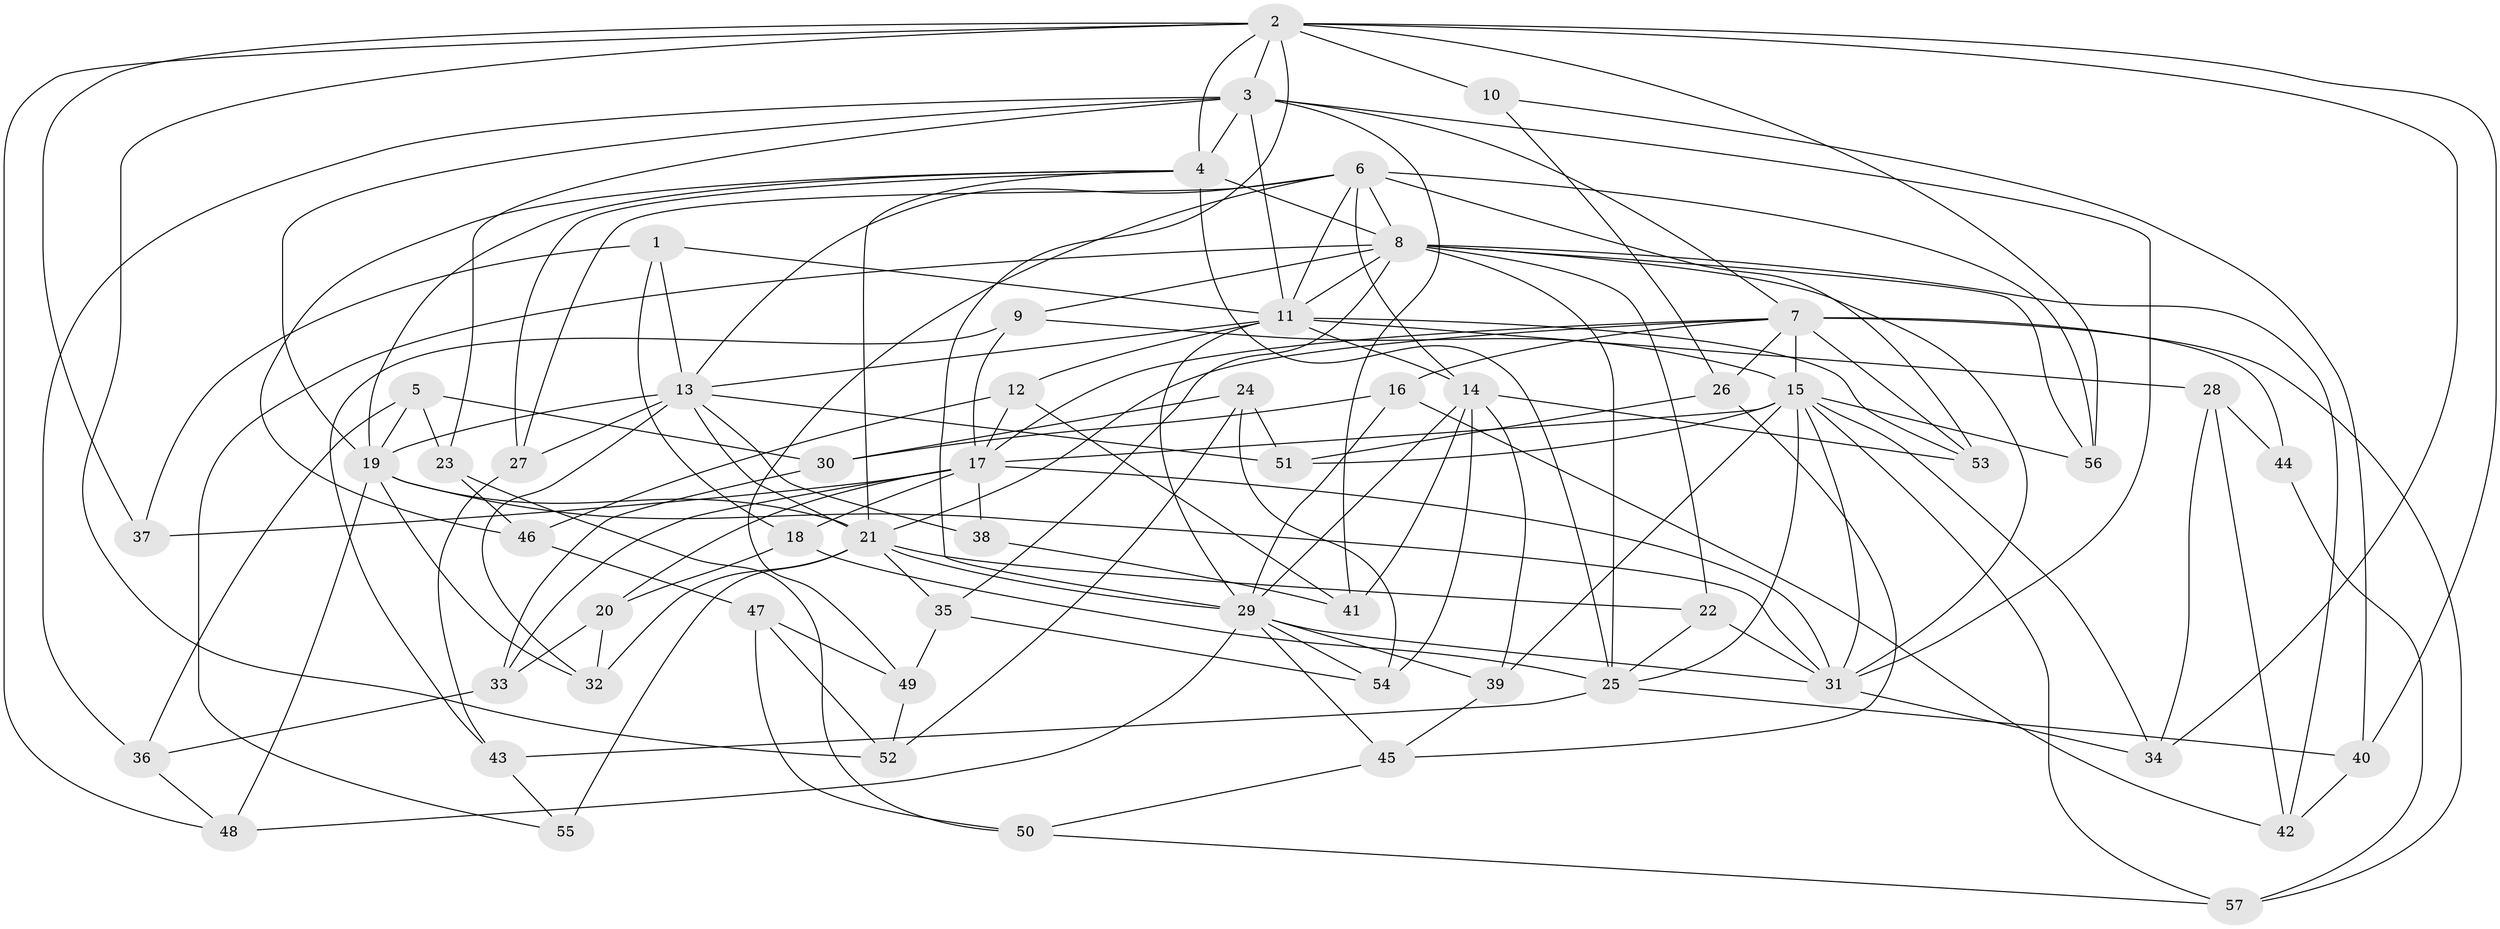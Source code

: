 // original degree distribution, {4: 1.0}
// Generated by graph-tools (version 1.1) at 2025/38/03/09/25 02:38:00]
// undirected, 57 vertices, 151 edges
graph export_dot {
graph [start="1"]
  node [color=gray90,style=filled];
  1;
  2;
  3;
  4;
  5;
  6;
  7;
  8;
  9;
  10;
  11;
  12;
  13;
  14;
  15;
  16;
  17;
  18;
  19;
  20;
  21;
  22;
  23;
  24;
  25;
  26;
  27;
  28;
  29;
  30;
  31;
  32;
  33;
  34;
  35;
  36;
  37;
  38;
  39;
  40;
  41;
  42;
  43;
  44;
  45;
  46;
  47;
  48;
  49;
  50;
  51;
  52;
  53;
  54;
  55;
  56;
  57;
  1 -- 11 [weight=1.0];
  1 -- 13 [weight=1.0];
  1 -- 18 [weight=1.0];
  1 -- 37 [weight=1.0];
  2 -- 3 [weight=2.0];
  2 -- 4 [weight=1.0];
  2 -- 10 [weight=2.0];
  2 -- 29 [weight=1.0];
  2 -- 34 [weight=1.0];
  2 -- 37 [weight=1.0];
  2 -- 40 [weight=1.0];
  2 -- 48 [weight=1.0];
  2 -- 52 [weight=1.0];
  2 -- 56 [weight=1.0];
  3 -- 4 [weight=2.0];
  3 -- 7 [weight=1.0];
  3 -- 11 [weight=2.0];
  3 -- 19 [weight=1.0];
  3 -- 23 [weight=1.0];
  3 -- 31 [weight=1.0];
  3 -- 36 [weight=1.0];
  3 -- 41 [weight=1.0];
  4 -- 8 [weight=1.0];
  4 -- 19 [weight=1.0];
  4 -- 21 [weight=1.0];
  4 -- 25 [weight=2.0];
  4 -- 27 [weight=1.0];
  4 -- 46 [weight=1.0];
  5 -- 19 [weight=1.0];
  5 -- 23 [weight=1.0];
  5 -- 30 [weight=1.0];
  5 -- 36 [weight=1.0];
  6 -- 8 [weight=1.0];
  6 -- 11 [weight=1.0];
  6 -- 13 [weight=1.0];
  6 -- 14 [weight=1.0];
  6 -- 27 [weight=1.0];
  6 -- 49 [weight=1.0];
  6 -- 53 [weight=1.0];
  6 -- 56 [weight=1.0];
  7 -- 15 [weight=3.0];
  7 -- 16 [weight=1.0];
  7 -- 17 [weight=1.0];
  7 -- 21 [weight=1.0];
  7 -- 26 [weight=1.0];
  7 -- 44 [weight=2.0];
  7 -- 53 [weight=1.0];
  7 -- 57 [weight=1.0];
  8 -- 9 [weight=1.0];
  8 -- 11 [weight=1.0];
  8 -- 22 [weight=1.0];
  8 -- 25 [weight=1.0];
  8 -- 31 [weight=2.0];
  8 -- 35 [weight=1.0];
  8 -- 42 [weight=1.0];
  8 -- 55 [weight=1.0];
  8 -- 56 [weight=1.0];
  9 -- 15 [weight=1.0];
  9 -- 17 [weight=1.0];
  9 -- 43 [weight=1.0];
  10 -- 26 [weight=1.0];
  10 -- 40 [weight=1.0];
  11 -- 12 [weight=1.0];
  11 -- 13 [weight=1.0];
  11 -- 14 [weight=2.0];
  11 -- 28 [weight=1.0];
  11 -- 29 [weight=1.0];
  11 -- 53 [weight=1.0];
  12 -- 17 [weight=1.0];
  12 -- 41 [weight=1.0];
  12 -- 46 [weight=1.0];
  13 -- 19 [weight=2.0];
  13 -- 21 [weight=2.0];
  13 -- 27 [weight=1.0];
  13 -- 32 [weight=1.0];
  13 -- 38 [weight=2.0];
  13 -- 51 [weight=1.0];
  14 -- 29 [weight=1.0];
  14 -- 39 [weight=1.0];
  14 -- 41 [weight=1.0];
  14 -- 53 [weight=1.0];
  14 -- 54 [weight=1.0];
  15 -- 17 [weight=1.0];
  15 -- 25 [weight=1.0];
  15 -- 31 [weight=1.0];
  15 -- 34 [weight=1.0];
  15 -- 39 [weight=1.0];
  15 -- 51 [weight=1.0];
  15 -- 56 [weight=1.0];
  15 -- 57 [weight=1.0];
  16 -- 29 [weight=1.0];
  16 -- 30 [weight=1.0];
  16 -- 42 [weight=1.0];
  17 -- 18 [weight=1.0];
  17 -- 20 [weight=1.0];
  17 -- 31 [weight=2.0];
  17 -- 33 [weight=1.0];
  17 -- 37 [weight=2.0];
  17 -- 38 [weight=1.0];
  18 -- 20 [weight=1.0];
  18 -- 25 [weight=1.0];
  19 -- 21 [weight=2.0];
  19 -- 31 [weight=1.0];
  19 -- 32 [weight=1.0];
  19 -- 48 [weight=1.0];
  20 -- 32 [weight=1.0];
  20 -- 33 [weight=1.0];
  21 -- 22 [weight=1.0];
  21 -- 29 [weight=1.0];
  21 -- 32 [weight=1.0];
  21 -- 35 [weight=1.0];
  21 -- 55 [weight=2.0];
  22 -- 25 [weight=1.0];
  22 -- 31 [weight=1.0];
  23 -- 46 [weight=1.0];
  23 -- 50 [weight=1.0];
  24 -- 30 [weight=1.0];
  24 -- 51 [weight=1.0];
  24 -- 52 [weight=1.0];
  24 -- 54 [weight=1.0];
  25 -- 40 [weight=1.0];
  25 -- 43 [weight=1.0];
  26 -- 45 [weight=1.0];
  26 -- 51 [weight=1.0];
  27 -- 43 [weight=1.0];
  28 -- 34 [weight=1.0];
  28 -- 42 [weight=1.0];
  28 -- 44 [weight=1.0];
  29 -- 31 [weight=1.0];
  29 -- 39 [weight=1.0];
  29 -- 45 [weight=1.0];
  29 -- 48 [weight=1.0];
  29 -- 54 [weight=1.0];
  30 -- 33 [weight=1.0];
  31 -- 34 [weight=1.0];
  33 -- 36 [weight=1.0];
  35 -- 49 [weight=1.0];
  35 -- 54 [weight=1.0];
  36 -- 48 [weight=1.0];
  38 -- 41 [weight=1.0];
  39 -- 45 [weight=1.0];
  40 -- 42 [weight=1.0];
  43 -- 55 [weight=1.0];
  44 -- 57 [weight=1.0];
  45 -- 50 [weight=1.0];
  46 -- 47 [weight=1.0];
  47 -- 49 [weight=1.0];
  47 -- 50 [weight=1.0];
  47 -- 52 [weight=1.0];
  49 -- 52 [weight=1.0];
  50 -- 57 [weight=1.0];
}
